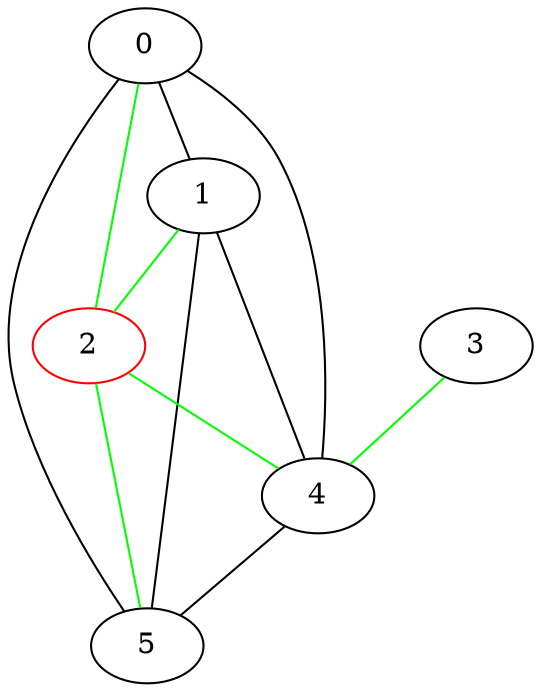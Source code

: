 graph G {
0 [color=black, label=0];
1 [color=black, label=1];
2 [color=red, label=2];
3 [color=black, label=3];
4 [color=black, label=4];
5 [color=black, label=5];
0--1  [color=black, label=""];
0--2  [color=green, label=""];
0--4  [color=black, label=""];
0--5  [color=black, label=""];
1--2  [color=green, label=""];
1--4  [color=black, label=""];
1--5  [color=black, label=""];
2--4  [color=green, label=""];
2--5  [color=green, label=""];
3--4  [color=green, label=""];
4--5  [color=black, label=""];
}
